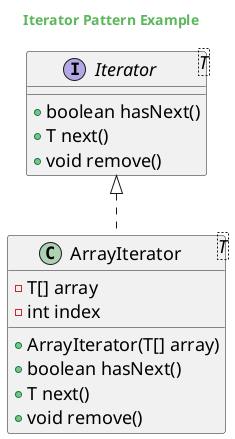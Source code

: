 @startuml

skinparam backgroundcolor transparent
skinparam classFontSize 18
skinparam noteFontSize 18
skinparam arrowFontSize 18
skinparam classAttributeFontSize 18
skinparam classStereotypeFontSize 18


skinparam titleFontColor #5cb85c

Title Iterator Pattern Example

interface Iterator<T>{
    + boolean hasNext()
    + T next()
    + void remove()
}

class ArrayIterator<T> implements Iterator{
    - T[] array
    - int index
    + ArrayIterator(T[] array)
    + boolean hasNext()
    + T next()
    + void remove()
}



@enduml